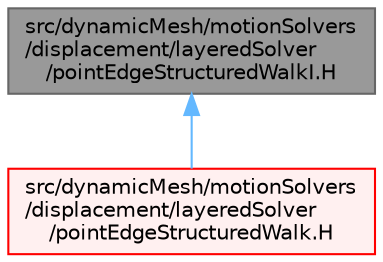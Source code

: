 digraph "src/dynamicMesh/motionSolvers/displacement/layeredSolver/pointEdgeStructuredWalkI.H"
{
 // LATEX_PDF_SIZE
  bgcolor="transparent";
  edge [fontname=Helvetica,fontsize=10,labelfontname=Helvetica,labelfontsize=10];
  node [fontname=Helvetica,fontsize=10,shape=box,height=0.2,width=0.4];
  Node1 [id="Node000001",label="src/dynamicMesh/motionSolvers\l/displacement/layeredSolver\l/pointEdgeStructuredWalkI.H",height=0.2,width=0.4,color="gray40", fillcolor="grey60", style="filled", fontcolor="black",tooltip=" "];
  Node1 -> Node2 [id="edge1_Node000001_Node000002",dir="back",color="steelblue1",style="solid",tooltip=" "];
  Node2 [id="Node000002",label="src/dynamicMesh/motionSolvers\l/displacement/layeredSolver\l/pointEdgeStructuredWalk.H",height=0.2,width=0.4,color="red", fillcolor="#FFF0F0", style="filled",URL="$pointEdgeStructuredWalk_8H.html",tooltip=" "];
}
